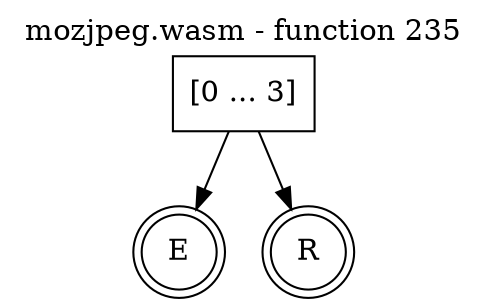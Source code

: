 digraph finite_state_machine {
    label = "mozjpeg.wasm - function 235"
    labelloc =  t
    labelfontsize = 16
    labelfontcolor = black
    labelfontname = "Helvetica"
    node [shape = doublecircle]; E R ;
    node [shape = box];
    node [shape=box, color=black, style=solid] 0[label="[0 ... 3]"]
    0 -> E;
    0 -> R;
}
